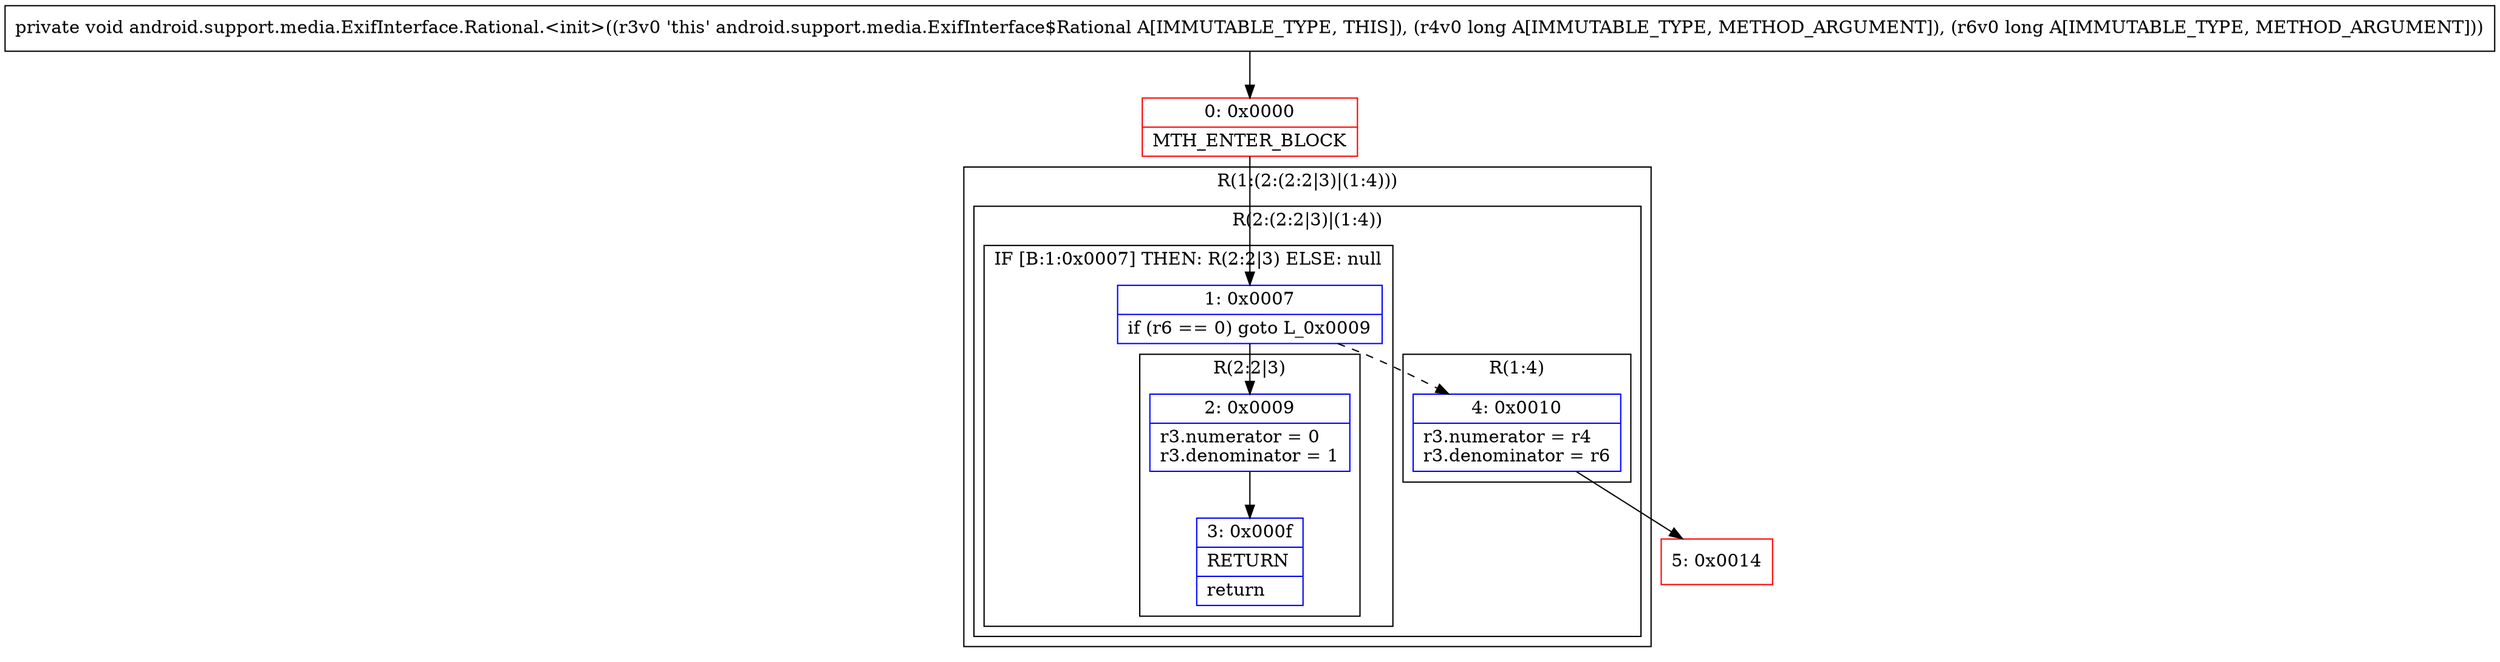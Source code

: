 digraph "CFG forandroid.support.media.ExifInterface.Rational.\<init\>(JJ)V" {
subgraph cluster_Region_2098900457 {
label = "R(1:(2:(2:2|3)|(1:4)))";
node [shape=record,color=blue];
subgraph cluster_Region_1837979211 {
label = "R(2:(2:2|3)|(1:4))";
node [shape=record,color=blue];
subgraph cluster_IfRegion_554905343 {
label = "IF [B:1:0x0007] THEN: R(2:2|3) ELSE: null";
node [shape=record,color=blue];
Node_1 [shape=record,label="{1\:\ 0x0007|if (r6 == 0) goto L_0x0009\l}"];
subgraph cluster_Region_79400936 {
label = "R(2:2|3)";
node [shape=record,color=blue];
Node_2 [shape=record,label="{2\:\ 0x0009|r3.numerator = 0\lr3.denominator = 1\l}"];
Node_3 [shape=record,label="{3\:\ 0x000f|RETURN\l|return\l}"];
}
}
subgraph cluster_Region_744886131 {
label = "R(1:4)";
node [shape=record,color=blue];
Node_4 [shape=record,label="{4\:\ 0x0010|r3.numerator = r4\lr3.denominator = r6\l}"];
}
}
}
Node_0 [shape=record,color=red,label="{0\:\ 0x0000|MTH_ENTER_BLOCK\l}"];
Node_5 [shape=record,color=red,label="{5\:\ 0x0014}"];
MethodNode[shape=record,label="{private void android.support.media.ExifInterface.Rational.\<init\>((r3v0 'this' android.support.media.ExifInterface$Rational A[IMMUTABLE_TYPE, THIS]), (r4v0 long A[IMMUTABLE_TYPE, METHOD_ARGUMENT]), (r6v0 long A[IMMUTABLE_TYPE, METHOD_ARGUMENT])) }"];
MethodNode -> Node_0;
Node_1 -> Node_2;
Node_1 -> Node_4[style=dashed];
Node_2 -> Node_3;
Node_4 -> Node_5;
Node_0 -> Node_1;
}

